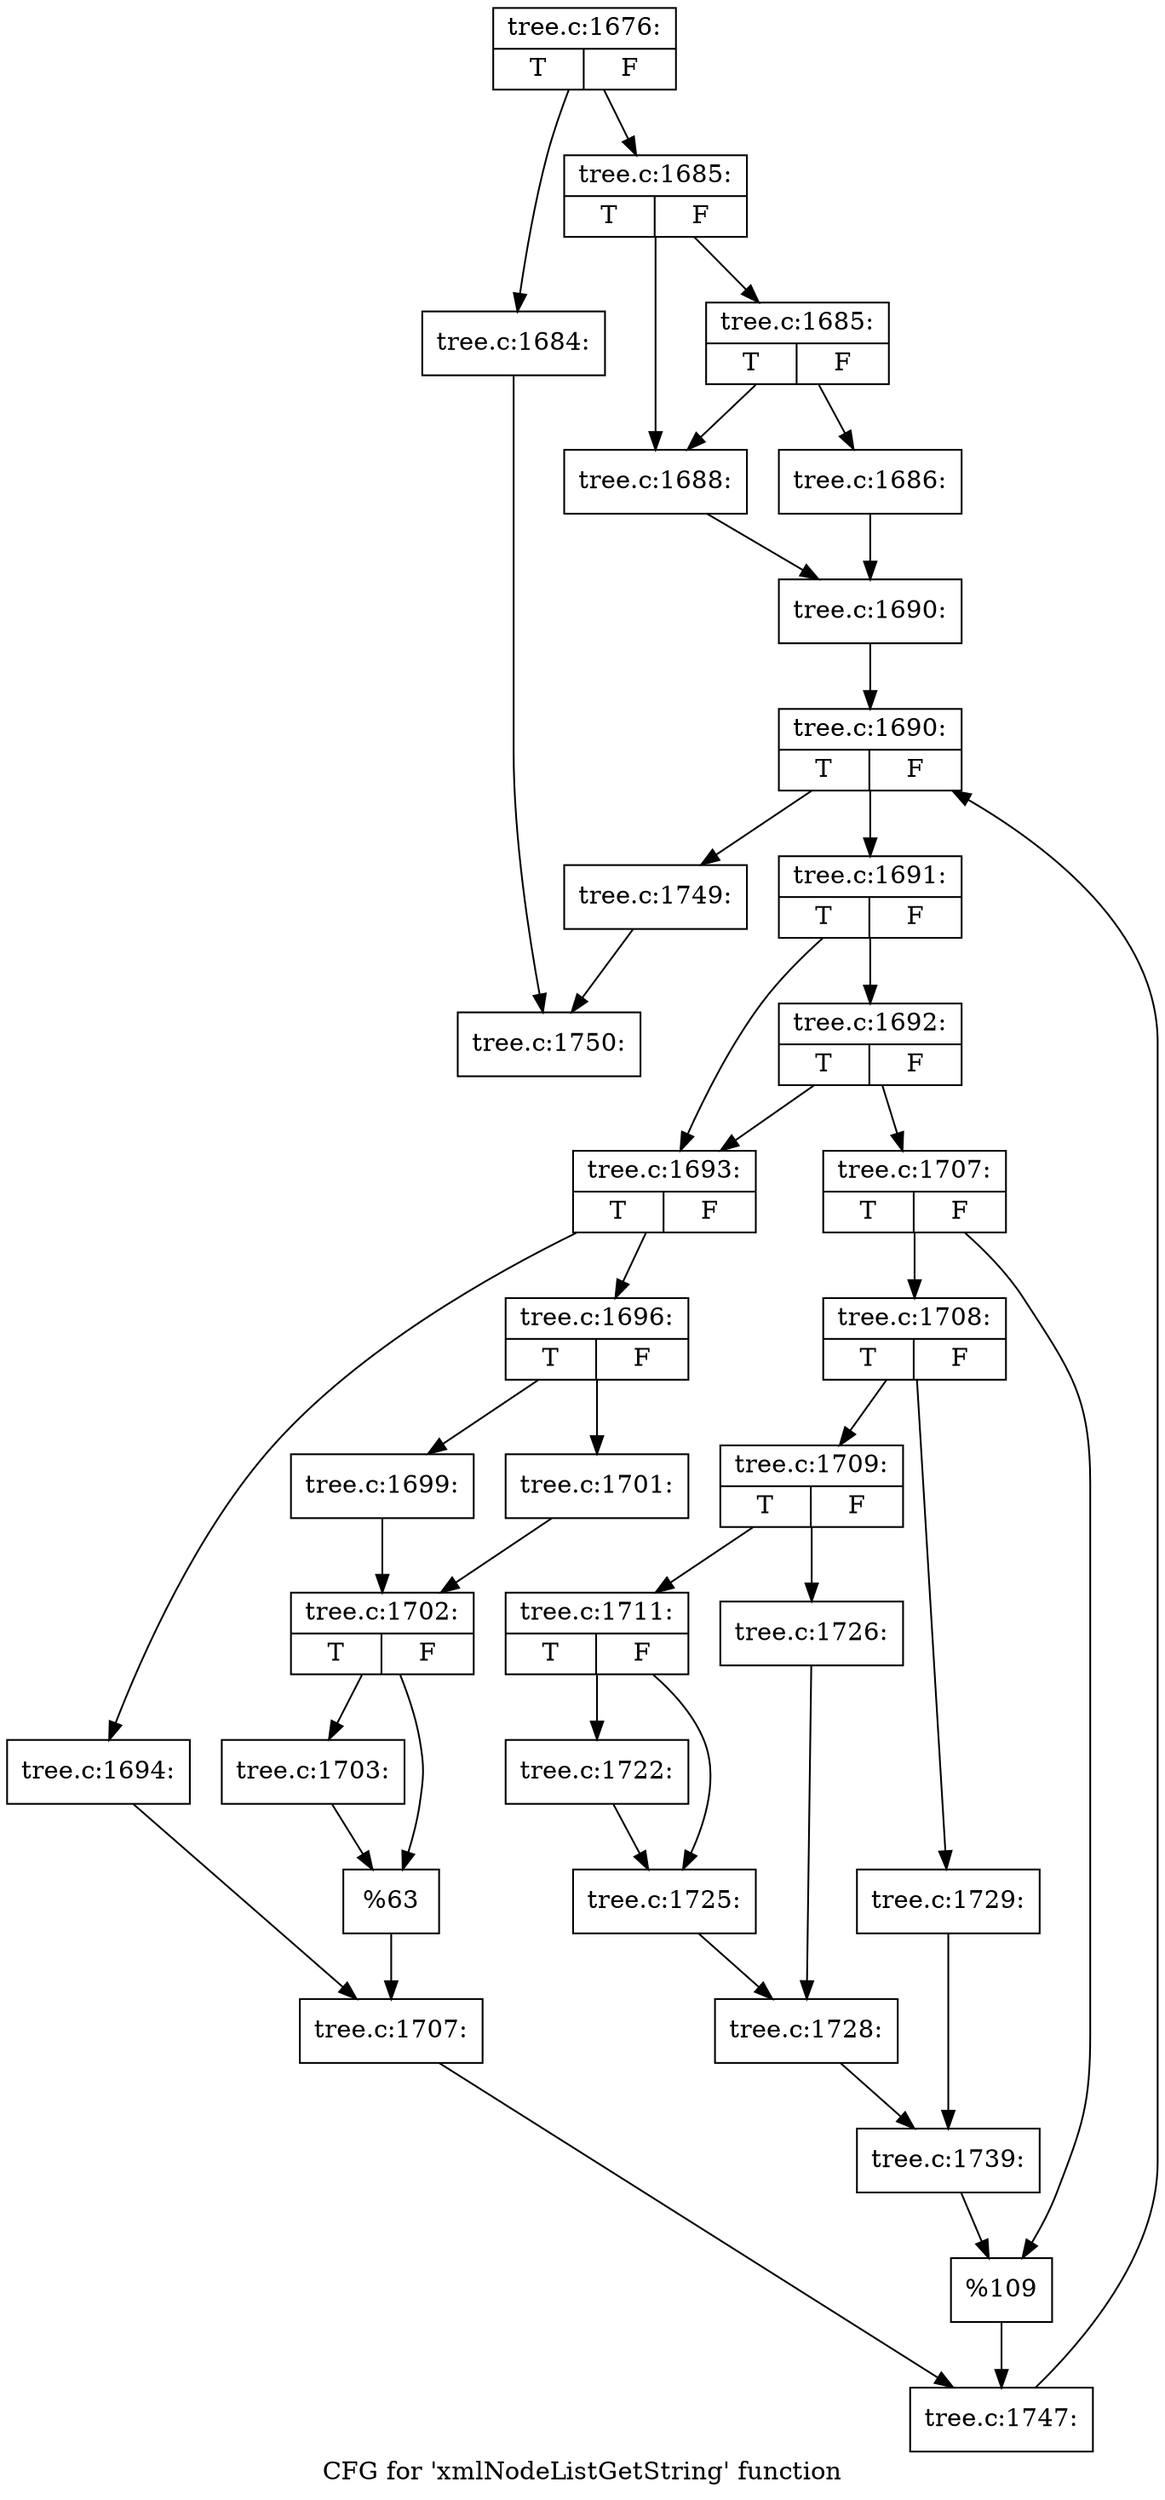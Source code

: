 digraph "CFG for 'xmlNodeListGetString' function" {
	label="CFG for 'xmlNodeListGetString' function";

	Node0x55ad0ba5cda0 [shape=record,label="{tree.c:1676:|{<s0>T|<s1>F}}"];
	Node0x55ad0ba5cda0 -> Node0x55ad0ba77f10;
	Node0x55ad0ba5cda0 -> Node0x55ad0ba77f60;
	Node0x55ad0ba77f10 [shape=record,label="{tree.c:1684:}"];
	Node0x55ad0ba77f10 -> Node0x55ad0ba76620;
	Node0x55ad0ba77f60 [shape=record,label="{tree.c:1685:|{<s0>T|<s1>F}}"];
	Node0x55ad0ba77f60 -> Node0x55ad0ba784b0;
	Node0x55ad0ba77f60 -> Node0x55ad0ba78460;
	Node0x55ad0ba784b0 [shape=record,label="{tree.c:1685:|{<s0>T|<s1>F}}"];
	Node0x55ad0ba784b0 -> Node0x55ad0ba783c0;
	Node0x55ad0ba784b0 -> Node0x55ad0ba78460;
	Node0x55ad0ba783c0 [shape=record,label="{tree.c:1686:}"];
	Node0x55ad0ba783c0 -> Node0x55ad0ba78410;
	Node0x55ad0ba78460 [shape=record,label="{tree.c:1688:}"];
	Node0x55ad0ba78460 -> Node0x55ad0ba78410;
	Node0x55ad0ba78410 [shape=record,label="{tree.c:1690:}"];
	Node0x55ad0ba78410 -> Node0x55ad0ba78e90;
	Node0x55ad0ba78e90 [shape=record,label="{tree.c:1690:|{<s0>T|<s1>F}}"];
	Node0x55ad0ba78e90 -> Node0x55ad0ba79250;
	Node0x55ad0ba78e90 -> Node0x55ad0ba79070;
	Node0x55ad0ba79250 [shape=record,label="{tree.c:1691:|{<s0>T|<s1>F}}"];
	Node0x55ad0ba79250 -> Node0x55ad0ba79400;
	Node0x55ad0ba79250 -> Node0x55ad0ba794f0;
	Node0x55ad0ba794f0 [shape=record,label="{tree.c:1692:|{<s0>T|<s1>F}}"];
	Node0x55ad0ba794f0 -> Node0x55ad0ba79400;
	Node0x55ad0ba794f0 -> Node0x55ad0ba794a0;
	Node0x55ad0ba79400 [shape=record,label="{tree.c:1693:|{<s0>T|<s1>F}}"];
	Node0x55ad0ba79400 -> Node0x55ad0ba79bc0;
	Node0x55ad0ba79400 -> Node0x55ad0ba79c60;
	Node0x55ad0ba79bc0 [shape=record,label="{tree.c:1694:}"];
	Node0x55ad0ba79bc0 -> Node0x55ad0ba79c10;
	Node0x55ad0ba79c60 [shape=record,label="{tree.c:1696:|{<s0>T|<s1>F}}"];
	Node0x55ad0ba79c60 -> Node0x55ad0ba7ae00;
	Node0x55ad0ba79c60 -> Node0x55ad0ba7aea0;
	Node0x55ad0ba7ae00 [shape=record,label="{tree.c:1699:}"];
	Node0x55ad0ba7ae00 -> Node0x55ad0ba7ae50;
	Node0x55ad0ba7aea0 [shape=record,label="{tree.c:1701:}"];
	Node0x55ad0ba7aea0 -> Node0x55ad0ba7ae50;
	Node0x55ad0ba7ae50 [shape=record,label="{tree.c:1702:|{<s0>T|<s1>F}}"];
	Node0x55ad0ba7ae50 -> Node0x55ad0ba7bd20;
	Node0x55ad0ba7ae50 -> Node0x55ad0ba7bd70;
	Node0x55ad0ba7bd20 [shape=record,label="{tree.c:1703:}"];
	Node0x55ad0ba7bd20 -> Node0x55ad0ba7bd70;
	Node0x55ad0ba7bd70 [shape=record,label="{%63}"];
	Node0x55ad0ba7bd70 -> Node0x55ad0ba79c10;
	Node0x55ad0ba79c10 [shape=record,label="{tree.c:1707:}"];
	Node0x55ad0ba79c10 -> Node0x55ad0ba79450;
	Node0x55ad0ba794a0 [shape=record,label="{tree.c:1707:|{<s0>T|<s1>F}}"];
	Node0x55ad0ba794a0 -> Node0x55ad0ba7c730;
	Node0x55ad0ba794a0 -> Node0x55ad0ba7c780;
	Node0x55ad0ba7c730 [shape=record,label="{tree.c:1708:|{<s0>T|<s1>F}}"];
	Node0x55ad0ba7c730 -> Node0x55ad0ba7cc70;
	Node0x55ad0ba7c730 -> Node0x55ad0ba7cd10;
	Node0x55ad0ba7cc70 [shape=record,label="{tree.c:1709:|{<s0>T|<s1>F}}"];
	Node0x55ad0ba7cc70 -> Node0x55ad0ba7d3b0;
	Node0x55ad0ba7cc70 -> Node0x55ad0ba7d450;
	Node0x55ad0ba7d3b0 [shape=record,label="{tree.c:1711:|{<s0>T|<s1>F}}"];
	Node0x55ad0ba7d3b0 -> Node0x55ad0ba7de60;
	Node0x55ad0ba7d3b0 -> Node0x55ad0ba7deb0;
	Node0x55ad0ba7de60 [shape=record,label="{tree.c:1722:}"];
	Node0x55ad0ba7de60 -> Node0x55ad0ba7deb0;
	Node0x55ad0ba7deb0 [shape=record,label="{tree.c:1725:}"];
	Node0x55ad0ba7deb0 -> Node0x55ad0ba7d400;
	Node0x55ad0ba7d450 [shape=record,label="{tree.c:1726:}"];
	Node0x55ad0ba7d450 -> Node0x55ad0ba7d400;
	Node0x55ad0ba7d400 [shape=record,label="{tree.c:1728:}"];
	Node0x55ad0ba7d400 -> Node0x55ad0ba7ccc0;
	Node0x55ad0ba7cd10 [shape=record,label="{tree.c:1729:}"];
	Node0x55ad0ba7cd10 -> Node0x55ad0ba7ccc0;
	Node0x55ad0ba7ccc0 [shape=record,label="{tree.c:1739:}"];
	Node0x55ad0ba7ccc0 -> Node0x55ad0ba7c780;
	Node0x55ad0ba7c780 [shape=record,label="{%109}"];
	Node0x55ad0ba7c780 -> Node0x55ad0ba79450;
	Node0x55ad0ba79450 [shape=record,label="{tree.c:1747:}"];
	Node0x55ad0ba79450 -> Node0x55ad0ba78e90;
	Node0x55ad0ba79070 [shape=record,label="{tree.c:1749:}"];
	Node0x55ad0ba79070 -> Node0x55ad0ba76620;
	Node0x55ad0ba76620 [shape=record,label="{tree.c:1750:}"];
}
